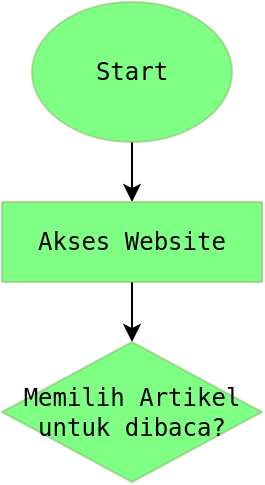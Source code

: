 <mxfile version="26.0.4">
  <diagram name="Page-1" id="2PvMuuVXnrtu_wnbC9QU">
    <mxGraphModel dx="888" dy="553" grid="1" gridSize="10" guides="1" tooltips="1" connect="1" arrows="1" fold="1" page="1" pageScale="1" pageWidth="850" pageHeight="1100" math="0" shadow="0">
      <root>
        <mxCell id="0" />
        <mxCell id="1" parent="0" />
        <mxCell id="K7Be8ACF9KZPtc9YEbSb-3" value="" style="edgeStyle=orthogonalEdgeStyle;rounded=0;orthogonalLoop=1;jettySize=auto;html=1;" edge="1" parent="1" source="K7Be8ACF9KZPtc9YEbSb-1" target="K7Be8ACF9KZPtc9YEbSb-2">
          <mxGeometry relative="1" as="geometry" />
        </mxCell>
        <mxCell id="K7Be8ACF9KZPtc9YEbSb-1" value="&lt;pre&gt;Start&lt;/pre&gt;" style="ellipse;whiteSpace=wrap;html=1;strokeWidth=1;opacity=50;strokeColor=#82b366;fillColor=#00FF09;" vertex="1" parent="1">
          <mxGeometry x="360" y="70" width="100" height="70" as="geometry" />
        </mxCell>
        <mxCell id="K7Be8ACF9KZPtc9YEbSb-5" value="" style="edgeStyle=orthogonalEdgeStyle;rounded=0;orthogonalLoop=1;jettySize=auto;html=1;" edge="1" parent="1" source="K7Be8ACF9KZPtc9YEbSb-2" target="K7Be8ACF9KZPtc9YEbSb-4">
          <mxGeometry relative="1" as="geometry" />
        </mxCell>
        <mxCell id="K7Be8ACF9KZPtc9YEbSb-2" value="&lt;pre&gt;Akses Website&lt;/pre&gt;" style="whiteSpace=wrap;html=1;strokeWidth=1;opacity=50;strokeColor=#82b366;fillColor=#00FF09;" vertex="1" parent="1">
          <mxGeometry x="345" y="170" width="130" height="40" as="geometry" />
        </mxCell>
        <mxCell id="K7Be8ACF9KZPtc9YEbSb-4" value="&lt;pre&gt;Memilih Artikel&lt;br&gt;untuk dibaca?&lt;/pre&gt;" style="rhombus;whiteSpace=wrap;html=1;strokeWidth=1;opacity=50;strokeColor=#82b366;fillColor=#00FF09;" vertex="1" parent="1">
          <mxGeometry x="345" y="240" width="130" height="70" as="geometry" />
        </mxCell>
      </root>
    </mxGraphModel>
  </diagram>
</mxfile>
